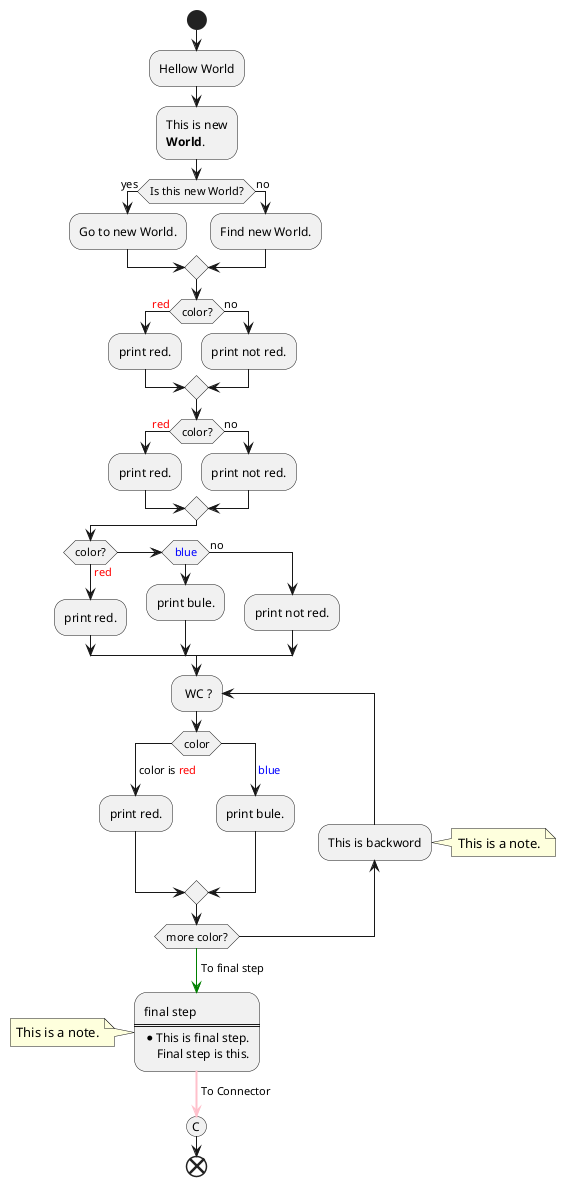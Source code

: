 @startuml activity-diagram-beta
start
:Hellow World;
:This is new
**World**.;

if (Is this new World?) then (yes)
    :Go to new World.;
else (no)
    :Find new World.;
endif

if (color?) is (<color:Red>red) then
    :print red.;
else (no)
    :print not red.;
endif

if (color?) equals (<color:Red>red) then
    :print red.;
else (no)
    :print not red.;
endif

if (color?) then (<color:Red>red)
    :print red.;
elseif (<color:Blue>blue) then
    :print bule.;
else (no)
    :print not red.;
endif

repeat: WC ?
    switch (color) 
    case ( color is <color:Red>red)
        :print red.;
    case (<color:Blue> blue)
        :print bule.;
    endswitch
backward:This is backword;
note right
    This is a note.
end note
repeat while (more color?)

-[#Green]-> To final step;

:final step
====
* This is final step.
    Final step is this.;
note left
    This is a note.
end note

-[#Pink,dashed,bold]-> To Connector;
(C)

end
@enduml
